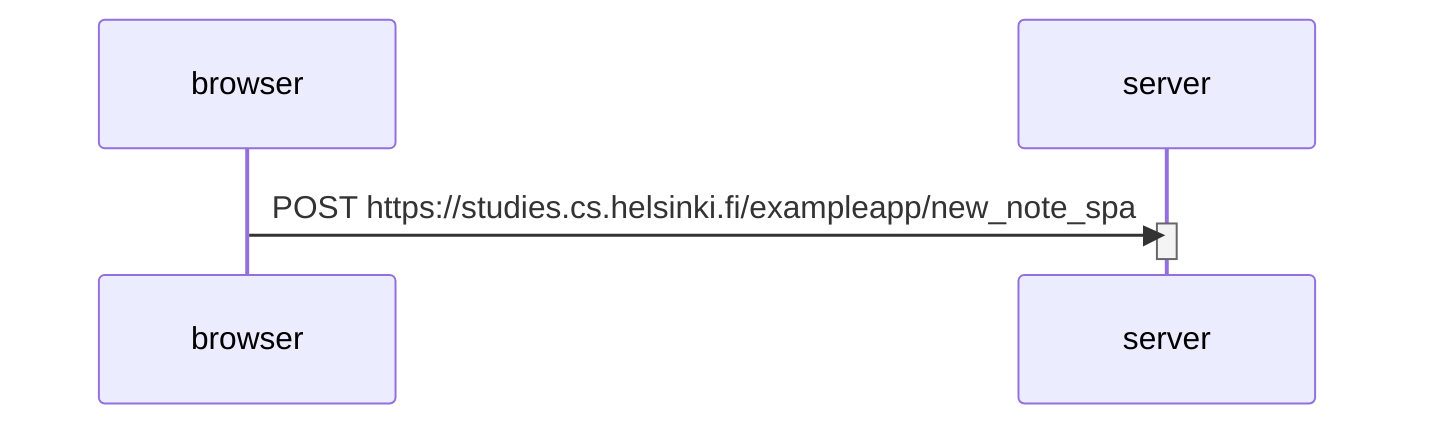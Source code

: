 sequenceDiagram
    participant B as browser
    participant S as server

    B->>S: POST https://studies.cs.helsinki.fi/exampleapp/new_note_spa
    activate S
    deactivate S